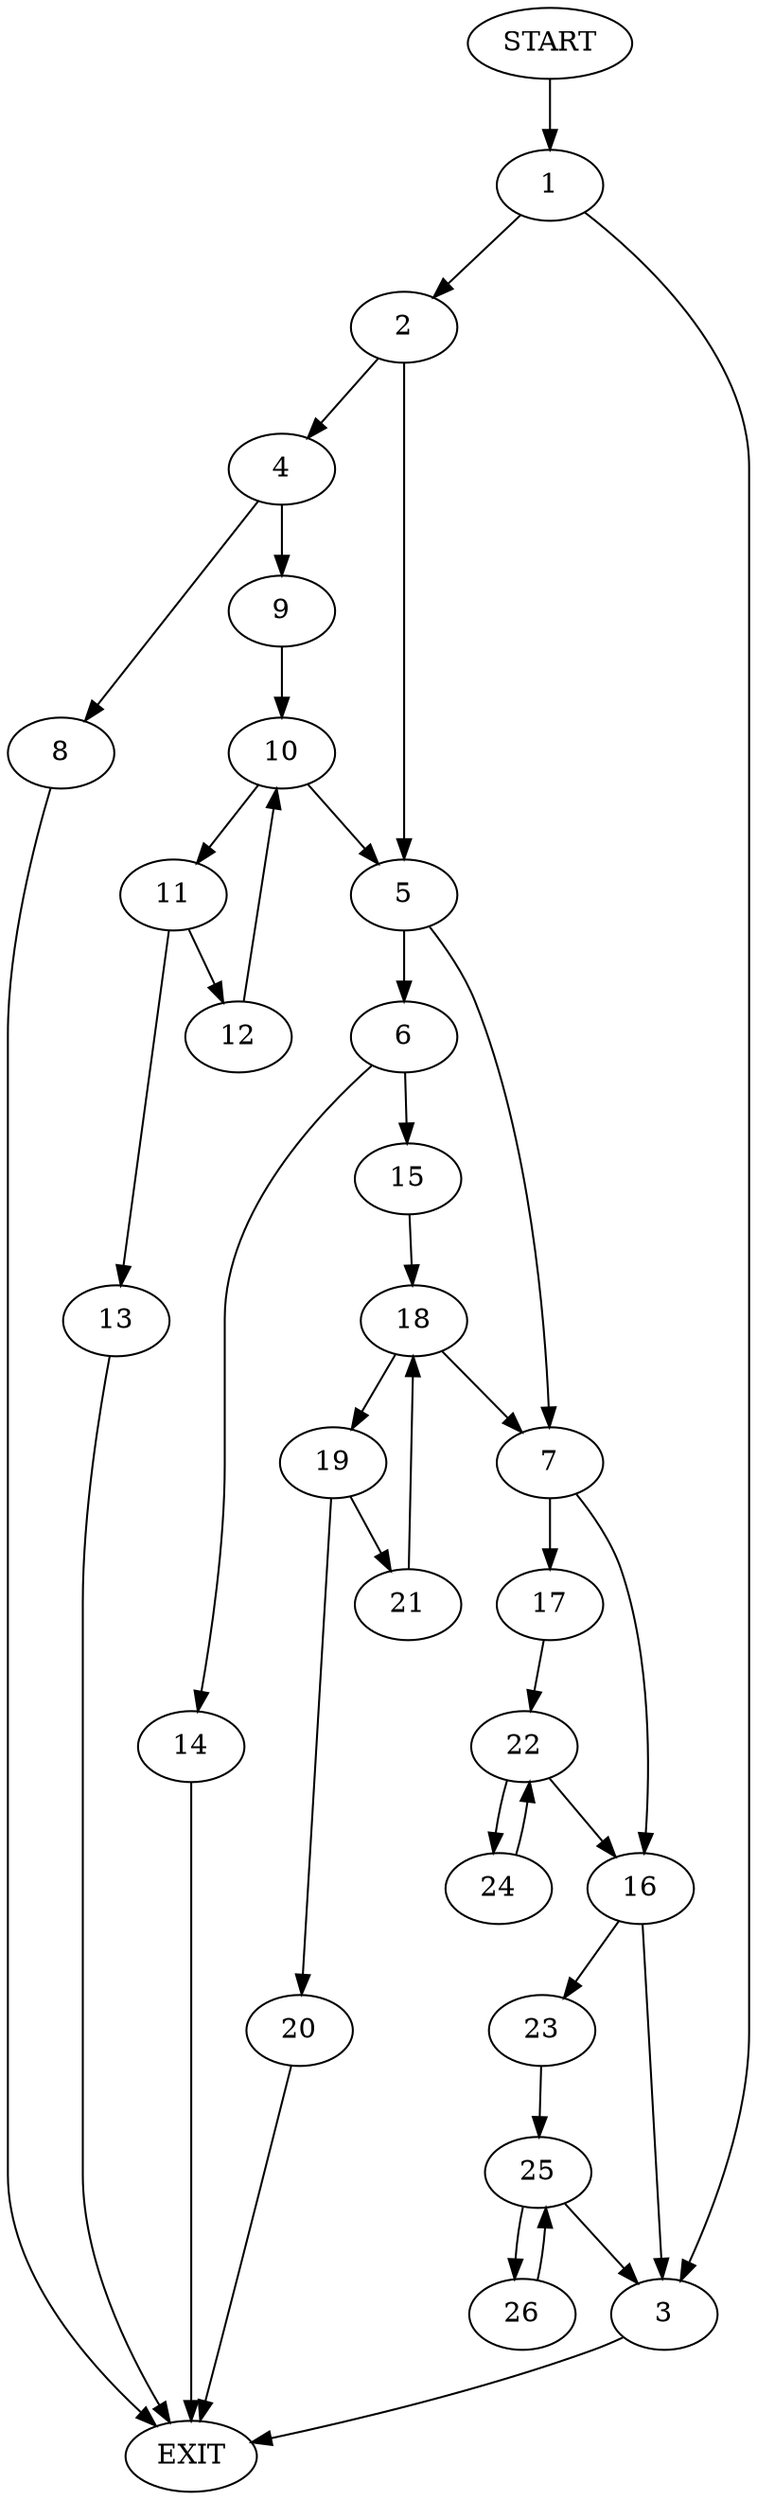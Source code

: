 digraph {
0 [label="START"]
27 [label="EXIT"]
0 -> 1
1 -> 2
1 -> 3
2 -> 4
2 -> 5
3 -> 27
5 -> 6
5 -> 7
4 -> 8
4 -> 9
9 -> 10
8 -> 27
10 -> 11
10 -> 5
11 -> 12
11 -> 13
13 -> 27
12 -> 10
6 -> 14
6 -> 15
7 -> 16
7 -> 17
15 -> 18
14 -> 27
18 -> 7
18 -> 19
19 -> 20
19 -> 21
21 -> 18
20 -> 27
17 -> 22
16 -> 23
16 -> 3
22 -> 16
22 -> 24
24 -> 22
23 -> 25
25 -> 26
25 -> 3
26 -> 25
}
